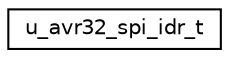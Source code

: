 digraph "Graphical Class Hierarchy"
{
  edge [fontname="Helvetica",fontsize="10",labelfontname="Helvetica",labelfontsize="10"];
  node [fontname="Helvetica",fontsize="10",shape=record];
  rankdir="LR";
  Node1 [label="u_avr32_spi_idr_t",height=0.2,width=0.4,color="black", fillcolor="white", style="filled",URL="$unionu__avr32__spi__idr__t.html"];
}
